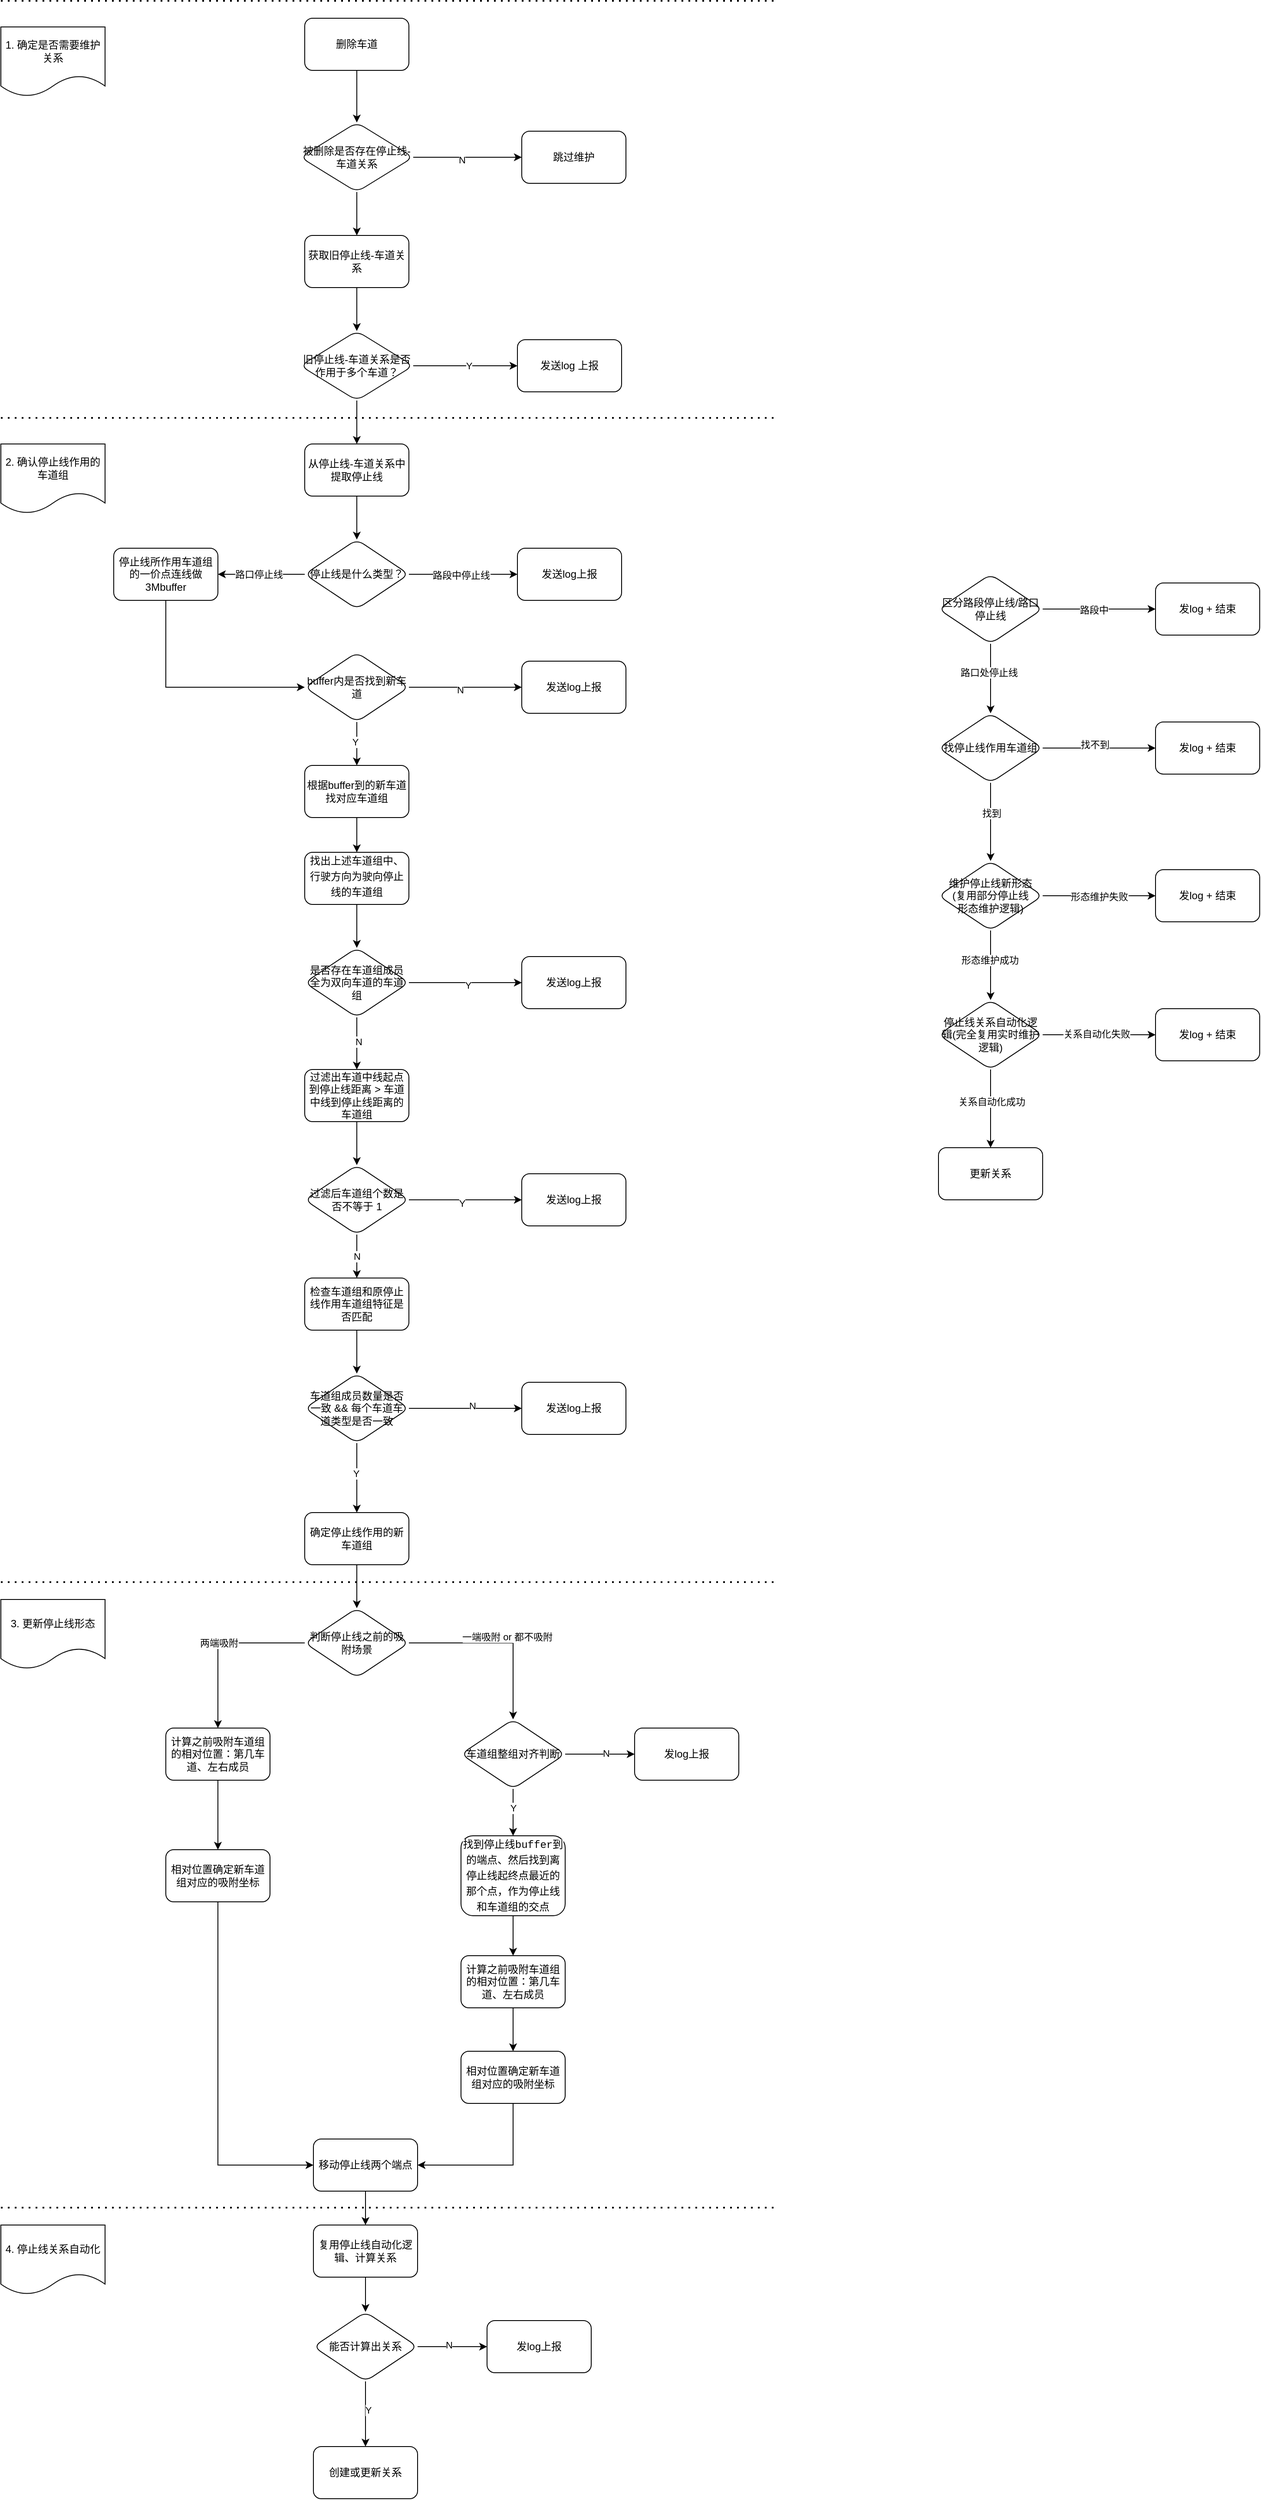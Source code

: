 <mxfile version="22.1.21" type="github">
  <diagram name="第 1 页" id="FY-xIF_TODYC99Cx_3Zc">
    <mxGraphModel dx="1247" dy="683" grid="1" gridSize="10" guides="1" tooltips="1" connect="1" arrows="1" fold="1" page="1" pageScale="1" pageWidth="1169" pageHeight="827" math="0" shadow="0">
      <root>
        <mxCell id="0" />
        <mxCell id="1" parent="0" />
        <mxCell id="7bgz3PSP9BumeOhjPw4N-3" value="" style="edgeStyle=orthogonalEdgeStyle;rounded=0;orthogonalLoop=1;jettySize=auto;html=1;" edge="1" parent="1" source="7bgz3PSP9BumeOhjPw4N-1" target="7bgz3PSP9BumeOhjPw4N-2">
          <mxGeometry relative="1" as="geometry" />
        </mxCell>
        <mxCell id="7bgz3PSP9BumeOhjPw4N-1" value="删除车道" style="rounded=1;whiteSpace=wrap;html=1;" vertex="1" parent="1">
          <mxGeometry x="430" y="40" width="120" height="60" as="geometry" />
        </mxCell>
        <mxCell id="7bgz3PSP9BumeOhjPw4N-5" value="" style="edgeStyle=orthogonalEdgeStyle;rounded=0;orthogonalLoop=1;jettySize=auto;html=1;" edge="1" parent="1" source="7bgz3PSP9BumeOhjPw4N-2" target="7bgz3PSP9BumeOhjPw4N-4">
          <mxGeometry relative="1" as="geometry" />
        </mxCell>
        <mxCell id="7bgz3PSP9BumeOhjPw4N-6" value="N&lt;br&gt;" style="edgeLabel;html=1;align=center;verticalAlign=middle;resizable=0;points=[];" vertex="1" connectable="0" parent="7bgz3PSP9BumeOhjPw4N-5">
          <mxGeometry x="-0.106" y="-3" relative="1" as="geometry">
            <mxPoint as="offset" />
          </mxGeometry>
        </mxCell>
        <mxCell id="7bgz3PSP9BumeOhjPw4N-52" value="" style="edgeStyle=orthogonalEdgeStyle;rounded=0;orthogonalLoop=1;jettySize=auto;html=1;" edge="1" parent="1" source="7bgz3PSP9BumeOhjPw4N-2" target="7bgz3PSP9BumeOhjPw4N-51">
          <mxGeometry relative="1" as="geometry" />
        </mxCell>
        <mxCell id="7bgz3PSP9BumeOhjPw4N-2" value="被删除是否存在停止线-车道关系" style="rhombus;whiteSpace=wrap;html=1;rounded=1;" vertex="1" parent="1">
          <mxGeometry x="425" y="160" width="130" height="80" as="geometry" />
        </mxCell>
        <mxCell id="7bgz3PSP9BumeOhjPw4N-4" value="跳过维护" style="whiteSpace=wrap;html=1;rounded=1;" vertex="1" parent="1">
          <mxGeometry x="680" y="170" width="120" height="60" as="geometry" />
        </mxCell>
        <mxCell id="7bgz3PSP9BumeOhjPw4N-16" value="" style="edgeStyle=orthogonalEdgeStyle;rounded=0;orthogonalLoop=1;jettySize=auto;html=1;" edge="1" parent="1" source="7bgz3PSP9BumeOhjPw4N-12" target="7bgz3PSP9BumeOhjPw4N-15">
          <mxGeometry relative="1" as="geometry" />
        </mxCell>
        <mxCell id="7bgz3PSP9BumeOhjPw4N-17" value="路段中" style="edgeLabel;html=1;align=center;verticalAlign=middle;resizable=0;points=[];" vertex="1" connectable="0" parent="7bgz3PSP9BumeOhjPw4N-16">
          <mxGeometry x="-0.1" y="-1" relative="1" as="geometry">
            <mxPoint as="offset" />
          </mxGeometry>
        </mxCell>
        <mxCell id="7bgz3PSP9BumeOhjPw4N-25" value="" style="edgeStyle=orthogonalEdgeStyle;rounded=0;orthogonalLoop=1;jettySize=auto;html=1;" edge="1" parent="1" source="7bgz3PSP9BumeOhjPw4N-12" target="7bgz3PSP9BumeOhjPw4N-24">
          <mxGeometry relative="1" as="geometry" />
        </mxCell>
        <mxCell id="7bgz3PSP9BumeOhjPw4N-42" value="路口处停止线" style="edgeLabel;html=1;align=center;verticalAlign=middle;resizable=0;points=[];" vertex="1" connectable="0" parent="7bgz3PSP9BumeOhjPw4N-25">
          <mxGeometry x="-0.175" y="-2" relative="1" as="geometry">
            <mxPoint as="offset" />
          </mxGeometry>
        </mxCell>
        <mxCell id="7bgz3PSP9BumeOhjPw4N-12" value="区分路段停止线/路口停止线" style="rhombus;whiteSpace=wrap;html=1;rounded=1;" vertex="1" parent="1">
          <mxGeometry x="1160" y="680" width="120" height="80" as="geometry" />
        </mxCell>
        <mxCell id="7bgz3PSP9BumeOhjPw4N-15" value="发log + 结束" style="whiteSpace=wrap;html=1;rounded=1;" vertex="1" parent="1">
          <mxGeometry x="1410" y="690" width="120" height="60" as="geometry" />
        </mxCell>
        <mxCell id="7bgz3PSP9BumeOhjPw4N-27" value="" style="edgeStyle=orthogonalEdgeStyle;rounded=0;orthogonalLoop=1;jettySize=auto;html=1;" edge="1" parent="1" source="7bgz3PSP9BumeOhjPw4N-24" target="7bgz3PSP9BumeOhjPw4N-26">
          <mxGeometry relative="1" as="geometry" />
        </mxCell>
        <mxCell id="7bgz3PSP9BumeOhjPw4N-28" value="找不到" style="edgeLabel;html=1;align=center;verticalAlign=middle;resizable=0;points=[];" vertex="1" connectable="0" parent="7bgz3PSP9BumeOhjPw4N-27">
          <mxGeometry x="-0.075" y="4" relative="1" as="geometry">
            <mxPoint as="offset" />
          </mxGeometry>
        </mxCell>
        <mxCell id="7bgz3PSP9BumeOhjPw4N-36" style="edgeStyle=orthogonalEdgeStyle;rounded=0;orthogonalLoop=1;jettySize=auto;html=1;entryX=0.5;entryY=0;entryDx=0;entryDy=0;" edge="1" parent="1" source="7bgz3PSP9BumeOhjPw4N-24" target="7bgz3PSP9BumeOhjPw4N-35">
          <mxGeometry relative="1" as="geometry" />
        </mxCell>
        <mxCell id="7bgz3PSP9BumeOhjPw4N-43" value="找到" style="edgeLabel;html=1;align=center;verticalAlign=middle;resizable=0;points=[];" vertex="1" connectable="0" parent="7bgz3PSP9BumeOhjPw4N-36">
          <mxGeometry x="-0.222" y="1" relative="1" as="geometry">
            <mxPoint as="offset" />
          </mxGeometry>
        </mxCell>
        <mxCell id="7bgz3PSP9BumeOhjPw4N-24" value="找停止线作用车道组" style="rhombus;whiteSpace=wrap;html=1;rounded=1;" vertex="1" parent="1">
          <mxGeometry x="1160" y="840" width="120" height="80" as="geometry" />
        </mxCell>
        <mxCell id="7bgz3PSP9BumeOhjPw4N-26" value="发log + 结束" style="whiteSpace=wrap;html=1;rounded=1;" vertex="1" parent="1">
          <mxGeometry x="1410" y="850" width="120" height="60" as="geometry" />
        </mxCell>
        <mxCell id="7bgz3PSP9BumeOhjPw4N-38" value="" style="edgeStyle=orthogonalEdgeStyle;rounded=0;orthogonalLoop=1;jettySize=auto;html=1;" edge="1" parent="1" source="7bgz3PSP9BumeOhjPw4N-35" target="7bgz3PSP9BumeOhjPw4N-37">
          <mxGeometry relative="1" as="geometry" />
        </mxCell>
        <mxCell id="7bgz3PSP9BumeOhjPw4N-39" value="形态维护失败" style="edgeLabel;html=1;align=center;verticalAlign=middle;resizable=0;points=[];" vertex="1" connectable="0" parent="7bgz3PSP9BumeOhjPw4N-38">
          <mxGeometry y="-1" relative="1" as="geometry">
            <mxPoint as="offset" />
          </mxGeometry>
        </mxCell>
        <mxCell id="7bgz3PSP9BumeOhjPw4N-41" value="" style="edgeStyle=orthogonalEdgeStyle;rounded=0;orthogonalLoop=1;jettySize=auto;html=1;" edge="1" parent="1" source="7bgz3PSP9BumeOhjPw4N-35" target="7bgz3PSP9BumeOhjPw4N-40">
          <mxGeometry relative="1" as="geometry" />
        </mxCell>
        <mxCell id="7bgz3PSP9BumeOhjPw4N-44" value="形态维护成功" style="edgeLabel;html=1;align=center;verticalAlign=middle;resizable=0;points=[];" vertex="1" connectable="0" parent="7bgz3PSP9BumeOhjPw4N-41">
          <mxGeometry x="-0.15" y="-1" relative="1" as="geometry">
            <mxPoint as="offset" />
          </mxGeometry>
        </mxCell>
        <mxCell id="7bgz3PSP9BumeOhjPw4N-35" value="维护停止线新形态&lt;br&gt;(复用部分停止线&lt;br&gt;形态维护逻辑)" style="rhombus;whiteSpace=wrap;html=1;rounded=1;" vertex="1" parent="1">
          <mxGeometry x="1160" y="1010" width="120" height="80" as="geometry" />
        </mxCell>
        <mxCell id="7bgz3PSP9BumeOhjPw4N-37" value="发log + 结束" style="whiteSpace=wrap;html=1;rounded=1;" vertex="1" parent="1">
          <mxGeometry x="1410" y="1020" width="120" height="60" as="geometry" />
        </mxCell>
        <mxCell id="7bgz3PSP9BumeOhjPw4N-46" value="" style="edgeStyle=orthogonalEdgeStyle;rounded=0;orthogonalLoop=1;jettySize=auto;html=1;" edge="1" parent="1" source="7bgz3PSP9BumeOhjPw4N-40" target="7bgz3PSP9BumeOhjPw4N-45">
          <mxGeometry relative="1" as="geometry" />
        </mxCell>
        <mxCell id="7bgz3PSP9BumeOhjPw4N-49" value="关系自动化失败" style="edgeLabel;html=1;align=center;verticalAlign=middle;resizable=0;points=[];" vertex="1" connectable="0" parent="7bgz3PSP9BumeOhjPw4N-46">
          <mxGeometry x="-0.05" y="1" relative="1" as="geometry">
            <mxPoint as="offset" />
          </mxGeometry>
        </mxCell>
        <mxCell id="7bgz3PSP9BumeOhjPw4N-48" value="" style="edgeStyle=orthogonalEdgeStyle;rounded=0;orthogonalLoop=1;jettySize=auto;html=1;" edge="1" parent="1" source="7bgz3PSP9BumeOhjPw4N-40" target="7bgz3PSP9BumeOhjPw4N-47">
          <mxGeometry relative="1" as="geometry" />
        </mxCell>
        <mxCell id="7bgz3PSP9BumeOhjPw4N-50" value="关系自动化成功" style="edgeLabel;html=1;align=center;verticalAlign=middle;resizable=0;points=[];" vertex="1" connectable="0" parent="7bgz3PSP9BumeOhjPw4N-48">
          <mxGeometry x="-0.178" y="1" relative="1" as="geometry">
            <mxPoint as="offset" />
          </mxGeometry>
        </mxCell>
        <mxCell id="7bgz3PSP9BumeOhjPw4N-40" value="停止线关系自动化逻辑(完全复用实时维护逻辑)" style="rhombus;whiteSpace=wrap;html=1;rounded=1;" vertex="1" parent="1">
          <mxGeometry x="1160" y="1170" width="120" height="80" as="geometry" />
        </mxCell>
        <mxCell id="7bgz3PSP9BumeOhjPw4N-45" value="发log + 结束" style="whiteSpace=wrap;html=1;rounded=1;" vertex="1" parent="1">
          <mxGeometry x="1410" y="1180" width="120" height="60" as="geometry" />
        </mxCell>
        <mxCell id="7bgz3PSP9BumeOhjPw4N-47" value="更新关系" style="whiteSpace=wrap;html=1;rounded=1;" vertex="1" parent="1">
          <mxGeometry x="1160" y="1340" width="120" height="60" as="geometry" />
        </mxCell>
        <mxCell id="7bgz3PSP9BumeOhjPw4N-58" style="edgeStyle=orthogonalEdgeStyle;rounded=0;orthogonalLoop=1;jettySize=auto;html=1;entryX=0.5;entryY=0;entryDx=0;entryDy=0;" edge="1" parent="1" source="7bgz3PSP9BumeOhjPw4N-51" target="7bgz3PSP9BumeOhjPw4N-53">
          <mxGeometry relative="1" as="geometry" />
        </mxCell>
        <mxCell id="7bgz3PSP9BumeOhjPw4N-51" value="获取旧停止线-车道关系" style="whiteSpace=wrap;html=1;rounded=1;" vertex="1" parent="1">
          <mxGeometry x="430" y="290" width="120" height="60" as="geometry" />
        </mxCell>
        <mxCell id="7bgz3PSP9BumeOhjPw4N-55" value="" style="edgeStyle=orthogonalEdgeStyle;rounded=0;orthogonalLoop=1;jettySize=auto;html=1;" edge="1" parent="1" source="7bgz3PSP9BumeOhjPw4N-53" target="7bgz3PSP9BumeOhjPw4N-54">
          <mxGeometry relative="1" as="geometry" />
        </mxCell>
        <mxCell id="7bgz3PSP9BumeOhjPw4N-57" value="Y" style="edgeLabel;html=1;align=center;verticalAlign=middle;resizable=0;points=[];" vertex="1" connectable="0" parent="7bgz3PSP9BumeOhjPw4N-55">
          <mxGeometry x="0.058" relative="1" as="geometry">
            <mxPoint as="offset" />
          </mxGeometry>
        </mxCell>
        <mxCell id="7bgz3PSP9BumeOhjPw4N-62" value="" style="edgeStyle=orthogonalEdgeStyle;rounded=0;orthogonalLoop=1;jettySize=auto;html=1;" edge="1" parent="1" source="7bgz3PSP9BumeOhjPw4N-53" target="7bgz3PSP9BumeOhjPw4N-61">
          <mxGeometry relative="1" as="geometry" />
        </mxCell>
        <mxCell id="7bgz3PSP9BumeOhjPw4N-53" value="旧停止线-车道关系是否作用于多个车道？" style="rhombus;whiteSpace=wrap;html=1;rounded=1;" vertex="1" parent="1">
          <mxGeometry x="425" y="400" width="130" height="80" as="geometry" />
        </mxCell>
        <mxCell id="7bgz3PSP9BumeOhjPw4N-54" value="发送log 上报" style="whiteSpace=wrap;html=1;rounded=1;" vertex="1" parent="1">
          <mxGeometry x="675" y="410" width="120" height="60" as="geometry" />
        </mxCell>
        <mxCell id="7bgz3PSP9BumeOhjPw4N-64" style="edgeStyle=orthogonalEdgeStyle;rounded=0;orthogonalLoop=1;jettySize=auto;html=1;" edge="1" parent="1" source="7bgz3PSP9BumeOhjPw4N-61" target="7bgz3PSP9BumeOhjPw4N-63">
          <mxGeometry relative="1" as="geometry" />
        </mxCell>
        <mxCell id="7bgz3PSP9BumeOhjPw4N-61" value="从停止线-车道关系中提取停止线" style="whiteSpace=wrap;html=1;rounded=1;" vertex="1" parent="1">
          <mxGeometry x="430" y="530" width="120" height="60" as="geometry" />
        </mxCell>
        <mxCell id="7bgz3PSP9BumeOhjPw4N-67" value="" style="edgeStyle=orthogonalEdgeStyle;rounded=0;orthogonalLoop=1;jettySize=auto;html=1;" edge="1" parent="1" source="7bgz3PSP9BumeOhjPw4N-63" target="7bgz3PSP9BumeOhjPw4N-66">
          <mxGeometry relative="1" as="geometry" />
        </mxCell>
        <mxCell id="7bgz3PSP9BumeOhjPw4N-68" value="路段中停止线" style="edgeLabel;html=1;align=center;verticalAlign=middle;resizable=0;points=[];" vertex="1" connectable="0" parent="7bgz3PSP9BumeOhjPw4N-67">
          <mxGeometry x="-0.048" y="-1" relative="1" as="geometry">
            <mxPoint as="offset" />
          </mxGeometry>
        </mxCell>
        <mxCell id="7bgz3PSP9BumeOhjPw4N-77" value="" style="edgeStyle=orthogonalEdgeStyle;rounded=0;orthogonalLoop=1;jettySize=auto;html=1;" edge="1" parent="1" source="7bgz3PSP9BumeOhjPw4N-63" target="7bgz3PSP9BumeOhjPw4N-76">
          <mxGeometry relative="1" as="geometry" />
        </mxCell>
        <mxCell id="7bgz3PSP9BumeOhjPw4N-78" value="路口停止线" style="edgeLabel;html=1;align=center;verticalAlign=middle;resizable=0;points=[];" vertex="1" connectable="0" parent="7bgz3PSP9BumeOhjPw4N-77">
          <mxGeometry x="0.055" relative="1" as="geometry">
            <mxPoint as="offset" />
          </mxGeometry>
        </mxCell>
        <mxCell id="7bgz3PSP9BumeOhjPw4N-63" value="停止线是什么类型？" style="rhombus;whiteSpace=wrap;html=1;rounded=1;" vertex="1" parent="1">
          <mxGeometry x="430" y="640" width="120" height="80" as="geometry" />
        </mxCell>
        <mxCell id="7bgz3PSP9BumeOhjPw4N-66" value="发送log上报" style="whiteSpace=wrap;html=1;rounded=1;" vertex="1" parent="1">
          <mxGeometry x="675" y="650" width="120" height="60" as="geometry" />
        </mxCell>
        <mxCell id="7bgz3PSP9BumeOhjPw4N-69" value="" style="endArrow=none;dashed=1;html=1;dashPattern=1 3;strokeWidth=2;rounded=0;" edge="1" parent="1">
          <mxGeometry width="50" height="50" relative="1" as="geometry">
            <mxPoint x="80" y="500" as="sourcePoint" />
            <mxPoint x="970" y="500" as="targetPoint" />
          </mxGeometry>
        </mxCell>
        <mxCell id="7bgz3PSP9BumeOhjPw4N-70" value="1. 确定是否需要维护关系" style="shape=document;whiteSpace=wrap;html=1;boundedLbl=1;" vertex="1" parent="1">
          <mxGeometry x="80" y="50" width="120" height="80" as="geometry" />
        </mxCell>
        <mxCell id="7bgz3PSP9BumeOhjPw4N-73" value="" style="endArrow=none;dashed=1;html=1;dashPattern=1 3;strokeWidth=2;rounded=0;" edge="1" parent="1">
          <mxGeometry width="50" height="50" relative="1" as="geometry">
            <mxPoint x="80" y="20" as="sourcePoint" />
            <mxPoint x="970" y="20" as="targetPoint" />
          </mxGeometry>
        </mxCell>
        <mxCell id="7bgz3PSP9BumeOhjPw4N-74" value="2. 确认停止线作用的车道组" style="shape=document;whiteSpace=wrap;html=1;boundedLbl=1;" vertex="1" parent="1">
          <mxGeometry x="80" y="530" width="120" height="80" as="geometry" />
        </mxCell>
        <mxCell id="7bgz3PSP9BumeOhjPw4N-80" value="" style="edgeStyle=orthogonalEdgeStyle;rounded=0;orthogonalLoop=1;jettySize=auto;html=1;entryX=0;entryY=0.5;entryDx=0;entryDy=0;" edge="1" parent="1" source="7bgz3PSP9BumeOhjPw4N-76" target="7bgz3PSP9BumeOhjPw4N-81">
          <mxGeometry relative="1" as="geometry">
            <mxPoint x="270" y="780" as="targetPoint" />
            <Array as="points">
              <mxPoint x="270" y="810" />
            </Array>
          </mxGeometry>
        </mxCell>
        <mxCell id="7bgz3PSP9BumeOhjPw4N-76" value="停止线所作用车道组的一价点连线做3Mbuffer" style="whiteSpace=wrap;html=1;rounded=1;" vertex="1" parent="1">
          <mxGeometry x="210" y="650" width="120" height="60" as="geometry" />
        </mxCell>
        <mxCell id="7bgz3PSP9BumeOhjPw4N-83" value="" style="edgeStyle=orthogonalEdgeStyle;rounded=0;orthogonalLoop=1;jettySize=auto;html=1;" edge="1" parent="1" source="7bgz3PSP9BumeOhjPw4N-81" target="7bgz3PSP9BumeOhjPw4N-82">
          <mxGeometry relative="1" as="geometry" />
        </mxCell>
        <mxCell id="7bgz3PSP9BumeOhjPw4N-87" value="Y" style="edgeLabel;html=1;align=center;verticalAlign=middle;resizable=0;points=[];" vertex="1" connectable="0" parent="7bgz3PSP9BumeOhjPw4N-83">
          <mxGeometry x="-0.094" y="-2" relative="1" as="geometry">
            <mxPoint as="offset" />
          </mxGeometry>
        </mxCell>
        <mxCell id="7bgz3PSP9BumeOhjPw4N-85" value="" style="edgeStyle=orthogonalEdgeStyle;rounded=0;orthogonalLoop=1;jettySize=auto;html=1;" edge="1" parent="1" source="7bgz3PSP9BumeOhjPw4N-81" target="7bgz3PSP9BumeOhjPw4N-84">
          <mxGeometry relative="1" as="geometry" />
        </mxCell>
        <mxCell id="7bgz3PSP9BumeOhjPw4N-86" value="N" style="edgeLabel;html=1;align=center;verticalAlign=middle;resizable=0;points=[];" vertex="1" connectable="0" parent="7bgz3PSP9BumeOhjPw4N-85">
          <mxGeometry x="-0.098" y="-3" relative="1" as="geometry">
            <mxPoint as="offset" />
          </mxGeometry>
        </mxCell>
        <mxCell id="7bgz3PSP9BumeOhjPw4N-81" value="buffer内是否找到新车道" style="rhombus;whiteSpace=wrap;html=1;rounded=1;" vertex="1" parent="1">
          <mxGeometry x="430" y="770" width="120" height="80" as="geometry" />
        </mxCell>
        <mxCell id="7bgz3PSP9BumeOhjPw4N-93" value="" style="edgeStyle=orthogonalEdgeStyle;rounded=0;orthogonalLoop=1;jettySize=auto;html=1;" edge="1" parent="1" source="7bgz3PSP9BumeOhjPw4N-82" target="7bgz3PSP9BumeOhjPw4N-92">
          <mxGeometry relative="1" as="geometry" />
        </mxCell>
        <mxCell id="7bgz3PSP9BumeOhjPw4N-82" value="根据buffer到的新车道找对应车道组" style="whiteSpace=wrap;html=1;rounded=1;" vertex="1" parent="1">
          <mxGeometry x="430" y="900" width="120" height="60" as="geometry" />
        </mxCell>
        <mxCell id="7bgz3PSP9BumeOhjPw4N-84" value="发送log上报" style="whiteSpace=wrap;html=1;rounded=1;" vertex="1" parent="1">
          <mxGeometry x="680" y="780" width="120" height="60" as="geometry" />
        </mxCell>
        <mxCell id="7bgz3PSP9BumeOhjPw4N-106" style="edgeStyle=orthogonalEdgeStyle;rounded=0;orthogonalLoop=1;jettySize=auto;html=1;entryX=0.5;entryY=0;entryDx=0;entryDy=0;" edge="1" parent="1" source="7bgz3PSP9BumeOhjPw4N-92" target="7bgz3PSP9BumeOhjPw4N-105">
          <mxGeometry relative="1" as="geometry" />
        </mxCell>
        <mxCell id="7bgz3PSP9BumeOhjPw4N-92" value="&lt;br&gt;&lt;div style=&quot;font-family: &amp;quot;JetBrains Mono&amp;quot;, Menlo, Monaco, &amp;quot;Courier New&amp;quot;, monospace, Menlo, Monaco, &amp;quot;Courier New&amp;quot;, monospace; line-height: 18px;&quot;&gt;找出上述车道组中、行驶方向为驶向停止线的车道组&lt;/div&gt;&lt;div style=&quot;font-family: &amp;quot;JetBrains Mono&amp;quot;, Menlo, Monaco, &amp;quot;Courier New&amp;quot;, monospace, Menlo, Monaco, &amp;quot;Courier New&amp;quot;, monospace; line-height: 18px;&quot;&gt;&lt;br&gt;&lt;/div&gt;" style="whiteSpace=wrap;html=1;rounded=1;" vertex="1" parent="1">
          <mxGeometry x="430" y="1000" width="120" height="60" as="geometry" />
        </mxCell>
        <mxCell id="7bgz3PSP9BumeOhjPw4N-112" style="edgeStyle=orthogonalEdgeStyle;rounded=0;orthogonalLoop=1;jettySize=auto;html=1;entryX=0.5;entryY=0;entryDx=0;entryDy=0;" edge="1" parent="1" source="7bgz3PSP9BumeOhjPw4N-95" target="7bgz3PSP9BumeOhjPw4N-114">
          <mxGeometry relative="1" as="geometry">
            <mxPoint x="490" y="1350" as="targetPoint" />
          </mxGeometry>
        </mxCell>
        <mxCell id="7bgz3PSP9BumeOhjPw4N-95" value="过滤出车道中线起点到停止线距离 &amp;gt; 车道中线到停止线距离的车道组" style="whiteSpace=wrap;html=1;rounded=1;" vertex="1" parent="1">
          <mxGeometry x="430" y="1250" width="120" height="60" as="geometry" />
        </mxCell>
        <mxCell id="7bgz3PSP9BumeOhjPw4N-108" value="" style="edgeStyle=orthogonalEdgeStyle;rounded=0;orthogonalLoop=1;jettySize=auto;html=1;" edge="1" parent="1" source="7bgz3PSP9BumeOhjPw4N-105" target="7bgz3PSP9BumeOhjPw4N-107">
          <mxGeometry relative="1" as="geometry" />
        </mxCell>
        <mxCell id="7bgz3PSP9BumeOhjPw4N-109" value="Y" style="edgeLabel;html=1;align=center;verticalAlign=middle;resizable=0;points=[];" vertex="1" connectable="0" parent="7bgz3PSP9BumeOhjPw4N-108">
          <mxGeometry x="0.036" y="-3" relative="1" as="geometry">
            <mxPoint as="offset" />
          </mxGeometry>
        </mxCell>
        <mxCell id="7bgz3PSP9BumeOhjPw4N-110" style="edgeStyle=orthogonalEdgeStyle;rounded=0;orthogonalLoop=1;jettySize=auto;html=1;entryX=0.5;entryY=0;entryDx=0;entryDy=0;" edge="1" parent="1" source="7bgz3PSP9BumeOhjPw4N-105" target="7bgz3PSP9BumeOhjPw4N-95">
          <mxGeometry relative="1" as="geometry" />
        </mxCell>
        <mxCell id="7bgz3PSP9BumeOhjPw4N-111" value="N" style="edgeLabel;html=1;align=center;verticalAlign=middle;resizable=0;points=[];" vertex="1" connectable="0" parent="7bgz3PSP9BumeOhjPw4N-110">
          <mxGeometry x="-0.059" y="2" relative="1" as="geometry">
            <mxPoint as="offset" />
          </mxGeometry>
        </mxCell>
        <mxCell id="7bgz3PSP9BumeOhjPw4N-105" value="是否存在车道组成员全为双向车道的车道组" style="rhombus;whiteSpace=wrap;html=1;rounded=1;" vertex="1" parent="1">
          <mxGeometry x="430" y="1110" width="120" height="80" as="geometry" />
        </mxCell>
        <mxCell id="7bgz3PSP9BumeOhjPw4N-107" value="发送log上报" style="whiteSpace=wrap;html=1;rounded=1;" vertex="1" parent="1">
          <mxGeometry x="680" y="1120" width="120" height="60" as="geometry" />
        </mxCell>
        <mxCell id="7bgz3PSP9BumeOhjPw4N-116" value="" style="edgeStyle=orthogonalEdgeStyle;rounded=0;orthogonalLoop=1;jettySize=auto;html=1;" edge="1" parent="1" source="7bgz3PSP9BumeOhjPw4N-114" target="7bgz3PSP9BumeOhjPw4N-115">
          <mxGeometry relative="1" as="geometry" />
        </mxCell>
        <mxCell id="7bgz3PSP9BumeOhjPw4N-117" value="Y" style="edgeLabel;html=1;align=center;verticalAlign=middle;resizable=0;points=[];" vertex="1" connectable="0" parent="7bgz3PSP9BumeOhjPw4N-116">
          <mxGeometry x="-0.071" y="-4" relative="1" as="geometry">
            <mxPoint as="offset" />
          </mxGeometry>
        </mxCell>
        <mxCell id="7bgz3PSP9BumeOhjPw4N-119" value="" style="edgeStyle=orthogonalEdgeStyle;rounded=0;orthogonalLoop=1;jettySize=auto;html=1;entryX=0.5;entryY=0;entryDx=0;entryDy=0;" edge="1" parent="1" source="7bgz3PSP9BumeOhjPw4N-114" target="7bgz3PSP9BumeOhjPw4N-121">
          <mxGeometry relative="1" as="geometry">
            <mxPoint x="520" y="1540" as="targetPoint" />
          </mxGeometry>
        </mxCell>
        <mxCell id="7bgz3PSP9BumeOhjPw4N-120" value="N" style="edgeLabel;html=1;align=center;verticalAlign=middle;resizable=0;points=[];" vertex="1" connectable="0" parent="7bgz3PSP9BumeOhjPw4N-119">
          <mxGeometry x="0.007" relative="1" as="geometry">
            <mxPoint as="offset" />
          </mxGeometry>
        </mxCell>
        <mxCell id="7bgz3PSP9BumeOhjPw4N-114" value="过滤后车道组个数是否不等于 1" style="rhombus;whiteSpace=wrap;html=1;rounded=1;" vertex="1" parent="1">
          <mxGeometry x="430" y="1360" width="120" height="80" as="geometry" />
        </mxCell>
        <mxCell id="7bgz3PSP9BumeOhjPw4N-115" value="发送log上报" style="whiteSpace=wrap;html=1;rounded=1;" vertex="1" parent="1">
          <mxGeometry x="680" y="1370" width="120" height="60" as="geometry" />
        </mxCell>
        <mxCell id="7bgz3PSP9BumeOhjPw4N-123" value="" style="edgeStyle=orthogonalEdgeStyle;rounded=0;orthogonalLoop=1;jettySize=auto;html=1;" edge="1" parent="1" source="7bgz3PSP9BumeOhjPw4N-118" target="7bgz3PSP9BumeOhjPw4N-122">
          <mxGeometry relative="1" as="geometry" />
        </mxCell>
        <mxCell id="7bgz3PSP9BumeOhjPw4N-124" value="N" style="edgeLabel;html=1;align=center;verticalAlign=middle;resizable=0;points=[];" vertex="1" connectable="0" parent="7bgz3PSP9BumeOhjPw4N-123">
          <mxGeometry x="0.116" y="3" relative="1" as="geometry">
            <mxPoint as="offset" />
          </mxGeometry>
        </mxCell>
        <mxCell id="7bgz3PSP9BumeOhjPw4N-127" value="" style="edgeStyle=orthogonalEdgeStyle;rounded=0;orthogonalLoop=1;jettySize=auto;html=1;" edge="1" parent="1" source="7bgz3PSP9BumeOhjPw4N-118" target="7bgz3PSP9BumeOhjPw4N-126">
          <mxGeometry relative="1" as="geometry" />
        </mxCell>
        <mxCell id="7bgz3PSP9BumeOhjPw4N-128" value="Y" style="edgeLabel;html=1;align=center;verticalAlign=middle;resizable=0;points=[];" vertex="1" connectable="0" parent="7bgz3PSP9BumeOhjPw4N-127">
          <mxGeometry x="-0.139" y="-1" relative="1" as="geometry">
            <mxPoint as="offset" />
          </mxGeometry>
        </mxCell>
        <mxCell id="7bgz3PSP9BumeOhjPw4N-118" value="车道组成员数量是否一致 &amp;amp;&amp;amp; 每个车道车道类型是否一致" style="rhombus;whiteSpace=wrap;html=1;rounded=1;" vertex="1" parent="1">
          <mxGeometry x="430" y="1600" width="120" height="80" as="geometry" />
        </mxCell>
        <mxCell id="7bgz3PSP9BumeOhjPw4N-125" style="edgeStyle=orthogonalEdgeStyle;rounded=0;orthogonalLoop=1;jettySize=auto;html=1;entryX=0.5;entryY=0;entryDx=0;entryDy=0;" edge="1" parent="1" source="7bgz3PSP9BumeOhjPw4N-121" target="7bgz3PSP9BumeOhjPw4N-118">
          <mxGeometry relative="1" as="geometry" />
        </mxCell>
        <mxCell id="7bgz3PSP9BumeOhjPw4N-121" value="检查车道组和原停止线作用车道组特征是否匹配" style="rounded=1;whiteSpace=wrap;html=1;" vertex="1" parent="1">
          <mxGeometry x="430" y="1490" width="120" height="60" as="geometry" />
        </mxCell>
        <mxCell id="7bgz3PSP9BumeOhjPw4N-122" value="发送log上报" style="whiteSpace=wrap;html=1;rounded=1;" vertex="1" parent="1">
          <mxGeometry x="680" y="1610" width="120" height="60" as="geometry" />
        </mxCell>
        <mxCell id="7bgz3PSP9BumeOhjPw4N-132" value="" style="edgeStyle=orthogonalEdgeStyle;rounded=0;orthogonalLoop=1;jettySize=auto;html=1;entryX=0.5;entryY=0;entryDx=0;entryDy=0;" edge="1" parent="1" source="7bgz3PSP9BumeOhjPw4N-126" target="7bgz3PSP9BumeOhjPw4N-134">
          <mxGeometry relative="1" as="geometry">
            <mxPoint x="490" y="1870" as="targetPoint" />
          </mxGeometry>
        </mxCell>
        <mxCell id="7bgz3PSP9BumeOhjPw4N-126" value="确定停止线作用的新车道组" style="whiteSpace=wrap;html=1;rounded=1;" vertex="1" parent="1">
          <mxGeometry x="430" y="1760" width="120" height="60" as="geometry" />
        </mxCell>
        <mxCell id="7bgz3PSP9BumeOhjPw4N-129" value="" style="endArrow=none;dashed=1;html=1;dashPattern=1 3;strokeWidth=2;rounded=0;" edge="1" parent="1">
          <mxGeometry width="50" height="50" relative="1" as="geometry">
            <mxPoint x="80" y="1840" as="sourcePoint" />
            <mxPoint x="970" y="1840" as="targetPoint" />
          </mxGeometry>
        </mxCell>
        <mxCell id="7bgz3PSP9BumeOhjPw4N-130" value="3. 更新停止线形态" style="shape=document;whiteSpace=wrap;html=1;boundedLbl=1;" vertex="1" parent="1">
          <mxGeometry x="80" y="1860" width="120" height="80" as="geometry" />
        </mxCell>
        <mxCell id="7bgz3PSP9BumeOhjPw4N-136" value="" style="edgeStyle=orthogonalEdgeStyle;rounded=0;orthogonalLoop=1;jettySize=auto;html=1;" edge="1" parent="1" source="7bgz3PSP9BumeOhjPw4N-134" target="7bgz3PSP9BumeOhjPw4N-135">
          <mxGeometry relative="1" as="geometry" />
        </mxCell>
        <mxCell id="7bgz3PSP9BumeOhjPw4N-137" value="两端吸附" style="edgeLabel;html=1;align=center;verticalAlign=middle;resizable=0;points=[];" vertex="1" connectable="0" parent="7bgz3PSP9BumeOhjPw4N-136">
          <mxGeometry x="0.007" relative="1" as="geometry">
            <mxPoint as="offset" />
          </mxGeometry>
        </mxCell>
        <mxCell id="7bgz3PSP9BumeOhjPw4N-138" style="edgeStyle=orthogonalEdgeStyle;rounded=0;orthogonalLoop=1;jettySize=auto;html=1;entryX=0.5;entryY=0;entryDx=0;entryDy=0;" edge="1" parent="1" source="7bgz3PSP9BumeOhjPw4N-134" target="7bgz3PSP9BumeOhjPw4N-143">
          <mxGeometry relative="1" as="geometry">
            <mxPoint x="670" y="2010" as="targetPoint" />
          </mxGeometry>
        </mxCell>
        <mxCell id="7bgz3PSP9BumeOhjPw4N-140" value="一端吸附 or 都不吸附" style="edgeLabel;html=1;align=center;verticalAlign=middle;resizable=0;points=[];" vertex="1" connectable="0" parent="7bgz3PSP9BumeOhjPw4N-138">
          <mxGeometry x="0.093" y="4" relative="1" as="geometry">
            <mxPoint x="-1" y="-3" as="offset" />
          </mxGeometry>
        </mxCell>
        <mxCell id="7bgz3PSP9BumeOhjPw4N-134" value="判断停止线之前的吸附场景" style="rhombus;whiteSpace=wrap;html=1;rounded=1;" vertex="1" parent="1">
          <mxGeometry x="430" y="1870" width="120" height="80" as="geometry" />
        </mxCell>
        <mxCell id="7bgz3PSP9BumeOhjPw4N-142" value="" style="edgeStyle=orthogonalEdgeStyle;rounded=0;orthogonalLoop=1;jettySize=auto;html=1;" edge="1" parent="1" source="7bgz3PSP9BumeOhjPw4N-135" target="7bgz3PSP9BumeOhjPw4N-141">
          <mxGeometry relative="1" as="geometry" />
        </mxCell>
        <mxCell id="7bgz3PSP9BumeOhjPw4N-135" value="计算之前吸附车道组的相对位置：第几车道、左右成员" style="whiteSpace=wrap;html=1;rounded=1;" vertex="1" parent="1">
          <mxGeometry x="270" y="2008" width="120" height="60" as="geometry" />
        </mxCell>
        <mxCell id="7bgz3PSP9BumeOhjPw4N-156" value="" style="edgeStyle=orthogonalEdgeStyle;rounded=0;orthogonalLoop=1;jettySize=auto;html=1;" edge="1" parent="1" source="7bgz3PSP9BumeOhjPw4N-141" target="7bgz3PSP9BumeOhjPw4N-155">
          <mxGeometry relative="1" as="geometry">
            <Array as="points">
              <mxPoint x="330" y="2511" />
            </Array>
          </mxGeometry>
        </mxCell>
        <mxCell id="7bgz3PSP9BumeOhjPw4N-141" value="相对位置确定新车道组对应的吸附坐标" style="whiteSpace=wrap;html=1;rounded=1;" vertex="1" parent="1">
          <mxGeometry x="270" y="2148" width="120" height="60" as="geometry" />
        </mxCell>
        <mxCell id="7bgz3PSP9BumeOhjPw4N-145" value="" style="edgeStyle=orthogonalEdgeStyle;rounded=0;orthogonalLoop=1;jettySize=auto;html=1;" edge="1" parent="1" source="7bgz3PSP9BumeOhjPw4N-143" target="7bgz3PSP9BumeOhjPw4N-144">
          <mxGeometry relative="1" as="geometry" />
        </mxCell>
        <mxCell id="7bgz3PSP9BumeOhjPw4N-148" value="N" style="edgeLabel;html=1;align=center;verticalAlign=middle;resizable=0;points=[];" vertex="1" connectable="0" parent="7bgz3PSP9BumeOhjPw4N-145">
          <mxGeometry x="0.162" y="1" relative="1" as="geometry">
            <mxPoint as="offset" />
          </mxGeometry>
        </mxCell>
        <mxCell id="7bgz3PSP9BumeOhjPw4N-147" value="" style="edgeStyle=orthogonalEdgeStyle;rounded=0;orthogonalLoop=1;jettySize=auto;html=1;" edge="1" parent="1" source="7bgz3PSP9BumeOhjPw4N-143" target="7bgz3PSP9BumeOhjPw4N-146">
          <mxGeometry relative="1" as="geometry" />
        </mxCell>
        <mxCell id="7bgz3PSP9BumeOhjPw4N-149" value="Y" style="edgeLabel;html=1;align=center;verticalAlign=middle;resizable=0;points=[];" vertex="1" connectable="0" parent="7bgz3PSP9BumeOhjPw4N-147">
          <mxGeometry x="-0.184" relative="1" as="geometry">
            <mxPoint as="offset" />
          </mxGeometry>
        </mxCell>
        <mxCell id="7bgz3PSP9BumeOhjPw4N-143" value="车道组整组对齐判断" style="rhombus;whiteSpace=wrap;html=1;rounded=1;" vertex="1" parent="1">
          <mxGeometry x="610" y="1998" width="120" height="80" as="geometry" />
        </mxCell>
        <mxCell id="7bgz3PSP9BumeOhjPw4N-144" value="发log上报" style="whiteSpace=wrap;html=1;rounded=1;" vertex="1" parent="1">
          <mxGeometry x="810" y="2008" width="120" height="60" as="geometry" />
        </mxCell>
        <mxCell id="7bgz3PSP9BumeOhjPw4N-152" style="edgeStyle=orthogonalEdgeStyle;rounded=0;orthogonalLoop=1;jettySize=auto;html=1;entryX=0.5;entryY=0;entryDx=0;entryDy=0;" edge="1" parent="1" source="7bgz3PSP9BumeOhjPw4N-146" target="7bgz3PSP9BumeOhjPw4N-150">
          <mxGeometry relative="1" as="geometry" />
        </mxCell>
        <mxCell id="7bgz3PSP9BumeOhjPw4N-146" value="&lt;div style=&quot;font-family: &amp;quot;JetBrains Mono&amp;quot;, Menlo, Monaco, &amp;quot;Courier New&amp;quot;, monospace, Menlo, Monaco, &amp;quot;Courier New&amp;quot;, monospace; line-height: 18px;&quot;&gt;&lt;span style=&quot;background-color: rgb(255, 255, 255);&quot;&gt;找到停止线buffer到的端点、然后找到离停止线起终点最近的那个点，作为停止线和车道组的交点&lt;/span&gt;&lt;/div&gt;" style="whiteSpace=wrap;html=1;rounded=1;" vertex="1" parent="1">
          <mxGeometry x="610" y="2132" width="120" height="92" as="geometry" />
        </mxCell>
        <mxCell id="7bgz3PSP9BumeOhjPw4N-153" style="edgeStyle=orthogonalEdgeStyle;rounded=0;orthogonalLoop=1;jettySize=auto;html=1;entryX=0.5;entryY=0;entryDx=0;entryDy=0;" edge="1" parent="1" source="7bgz3PSP9BumeOhjPw4N-150" target="7bgz3PSP9BumeOhjPw4N-151">
          <mxGeometry relative="1" as="geometry" />
        </mxCell>
        <mxCell id="7bgz3PSP9BumeOhjPw4N-150" value="计算之前吸附车道组的相对位置：第几车道、左右成员" style="whiteSpace=wrap;html=1;rounded=1;" vertex="1" parent="1">
          <mxGeometry x="610" y="2270" width="120" height="60" as="geometry" />
        </mxCell>
        <mxCell id="7bgz3PSP9BumeOhjPw4N-157" style="edgeStyle=orthogonalEdgeStyle;rounded=0;orthogonalLoop=1;jettySize=auto;html=1;entryX=1;entryY=0.5;entryDx=0;entryDy=0;" edge="1" parent="1" source="7bgz3PSP9BumeOhjPw4N-151" target="7bgz3PSP9BumeOhjPw4N-155">
          <mxGeometry relative="1" as="geometry">
            <Array as="points">
              <mxPoint x="670" y="2511" />
            </Array>
          </mxGeometry>
        </mxCell>
        <mxCell id="7bgz3PSP9BumeOhjPw4N-151" value="相对位置确定新车道组对应的吸附坐标" style="whiteSpace=wrap;html=1;rounded=1;" vertex="1" parent="1">
          <mxGeometry x="610" y="2380" width="120" height="60" as="geometry" />
        </mxCell>
        <mxCell id="7bgz3PSP9BumeOhjPw4N-161" value="" style="edgeStyle=orthogonalEdgeStyle;rounded=0;orthogonalLoop=1;jettySize=auto;html=1;" edge="1" parent="1" source="7bgz3PSP9BumeOhjPw4N-155" target="7bgz3PSP9BumeOhjPw4N-160">
          <mxGeometry relative="1" as="geometry" />
        </mxCell>
        <mxCell id="7bgz3PSP9BumeOhjPw4N-155" value="移动停止线两个端点" style="whiteSpace=wrap;html=1;rounded=1;" vertex="1" parent="1">
          <mxGeometry x="440" y="2481" width="120" height="60" as="geometry" />
        </mxCell>
        <mxCell id="7bgz3PSP9BumeOhjPw4N-158" value="" style="endArrow=none;dashed=1;html=1;dashPattern=1 3;strokeWidth=2;rounded=0;" edge="1" parent="1">
          <mxGeometry width="50" height="50" relative="1" as="geometry">
            <mxPoint x="80" y="2560" as="sourcePoint" />
            <mxPoint x="970" y="2560" as="targetPoint" />
          </mxGeometry>
        </mxCell>
        <mxCell id="7bgz3PSP9BumeOhjPw4N-159" value="4. 停止线关系自动化" style="shape=document;whiteSpace=wrap;html=1;boundedLbl=1;" vertex="1" parent="1">
          <mxGeometry x="80" y="2580" width="120" height="80" as="geometry" />
        </mxCell>
        <mxCell id="7bgz3PSP9BumeOhjPw4N-163" style="edgeStyle=orthogonalEdgeStyle;rounded=0;orthogonalLoop=1;jettySize=auto;html=1;entryX=0.5;entryY=0;entryDx=0;entryDy=0;" edge="1" parent="1" source="7bgz3PSP9BumeOhjPw4N-160" target="7bgz3PSP9BumeOhjPw4N-162">
          <mxGeometry relative="1" as="geometry" />
        </mxCell>
        <mxCell id="7bgz3PSP9BumeOhjPw4N-160" value="复用停止线自动化逻辑、计算关系" style="whiteSpace=wrap;html=1;rounded=1;" vertex="1" parent="1">
          <mxGeometry x="440" y="2580" width="120" height="60" as="geometry" />
        </mxCell>
        <mxCell id="7bgz3PSP9BumeOhjPw4N-165" value="" style="edgeStyle=orthogonalEdgeStyle;rounded=0;orthogonalLoop=1;jettySize=auto;html=1;" edge="1" parent="1" source="7bgz3PSP9BumeOhjPw4N-162" target="7bgz3PSP9BumeOhjPw4N-164">
          <mxGeometry relative="1" as="geometry" />
        </mxCell>
        <mxCell id="7bgz3PSP9BumeOhjPw4N-166" value="N" style="edgeLabel;html=1;align=center;verticalAlign=middle;resizable=0;points=[];" vertex="1" connectable="0" parent="7bgz3PSP9BumeOhjPw4N-165">
          <mxGeometry x="-0.11" y="2" relative="1" as="geometry">
            <mxPoint as="offset" />
          </mxGeometry>
        </mxCell>
        <mxCell id="7bgz3PSP9BumeOhjPw4N-168" value="" style="edgeStyle=orthogonalEdgeStyle;rounded=0;orthogonalLoop=1;jettySize=auto;html=1;" edge="1" parent="1" source="7bgz3PSP9BumeOhjPw4N-162" target="7bgz3PSP9BumeOhjPw4N-167">
          <mxGeometry relative="1" as="geometry" />
        </mxCell>
        <mxCell id="7bgz3PSP9BumeOhjPw4N-169" value="Y" style="edgeLabel;html=1;align=center;verticalAlign=middle;resizable=0;points=[];" vertex="1" connectable="0" parent="7bgz3PSP9BumeOhjPw4N-168">
          <mxGeometry x="-0.129" y="3" relative="1" as="geometry">
            <mxPoint as="offset" />
          </mxGeometry>
        </mxCell>
        <mxCell id="7bgz3PSP9BumeOhjPw4N-162" value="能否计算出关系" style="rhombus;whiteSpace=wrap;html=1;rounded=1;" vertex="1" parent="1">
          <mxGeometry x="440" y="2680" width="120" height="80" as="geometry" />
        </mxCell>
        <mxCell id="7bgz3PSP9BumeOhjPw4N-164" value="发log上报" style="whiteSpace=wrap;html=1;rounded=1;" vertex="1" parent="1">
          <mxGeometry x="640" y="2690" width="120" height="60" as="geometry" />
        </mxCell>
        <mxCell id="7bgz3PSP9BumeOhjPw4N-167" value="创建或更新关系" style="whiteSpace=wrap;html=1;rounded=1;" vertex="1" parent="1">
          <mxGeometry x="440" y="2835" width="120" height="60" as="geometry" />
        </mxCell>
      </root>
    </mxGraphModel>
  </diagram>
</mxfile>
